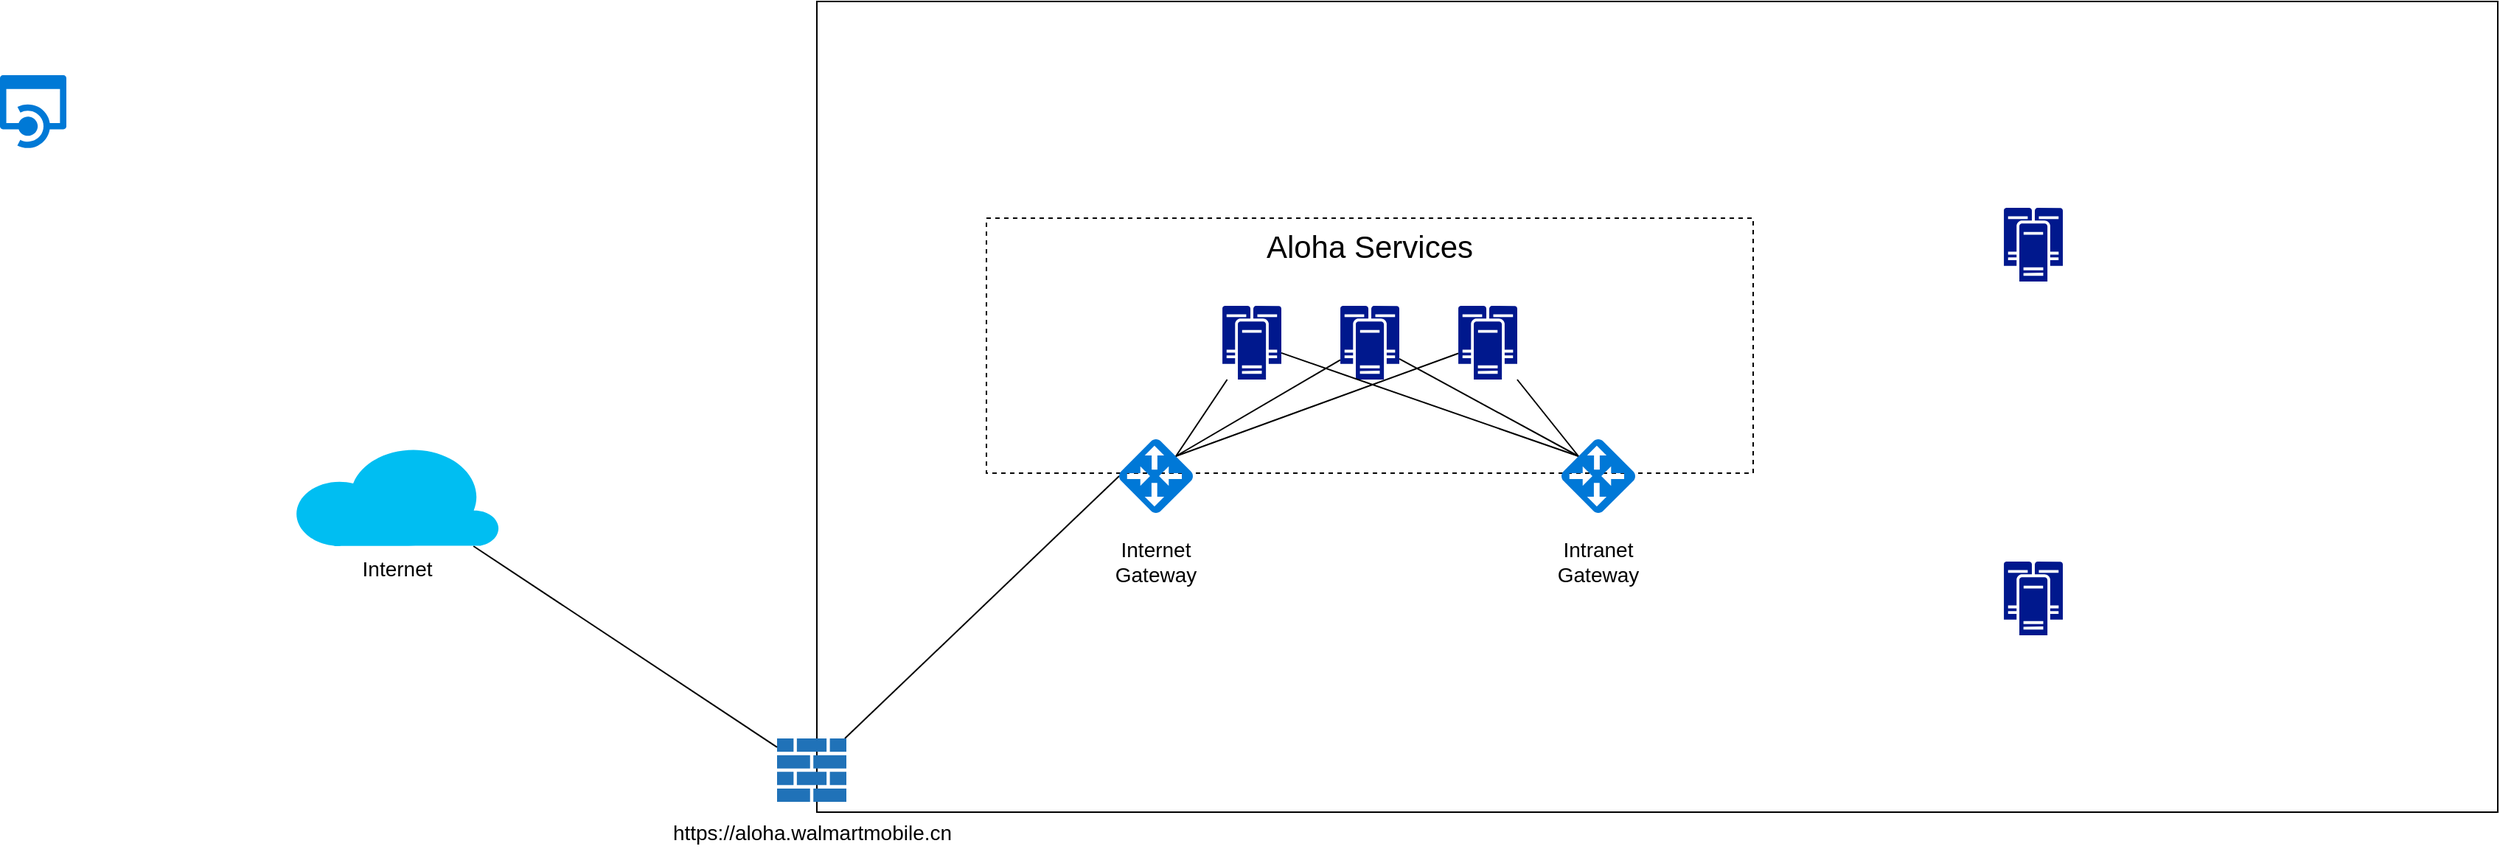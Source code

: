 <mxfile pages="1" version="11.2.8" type="github"><diagram id="tahspZ0msBs8DqcMJwkn" name="Page-1"><mxGraphModel dx="2249" dy="753" grid="1" gridSize="10" guides="1" tooltips="1" connect="1" arrows="1" fold="1" page="1" pageScale="1" pageWidth="827" pageHeight="1169" math="0" shadow="0"><root><mxCell id="0"/><mxCell id="1" parent="0"/><mxCell id="hfwFtxcp2dt8vxLj88kP-35" value="" style="rounded=0;whiteSpace=wrap;html=1;fontSize=14;" vertex="1" parent="1"><mxGeometry x="95" y="20" width="1140" height="550" as="geometry"/></mxCell><mxCell id="hfwFtxcp2dt8vxLj88kP-14" value="Aloha Services" style="rounded=0;whiteSpace=wrap;html=1;dashed=1;horizontal=1;verticalAlign=top;fontSize=21;" vertex="1" parent="1"><mxGeometry x="210" y="167" width="520" height="173" as="geometry"/></mxCell><mxCell id="hfwFtxcp2dt8vxLj88kP-37" style="edgeStyle=none;rounded=0;orthogonalLoop=1;jettySize=auto;html=1;entryX=0;entryY=0.5;entryDx=0;entryDy=0;entryPerimeter=0;endArrow=none;endFill=0;fontSize=14;" edge="1" parent="1" source="hfwFtxcp2dt8vxLj88kP-4" target="hfwFtxcp2dt8vxLj88kP-6"><mxGeometry relative="1" as="geometry"/></mxCell><mxCell id="hfwFtxcp2dt8vxLj88kP-4" value="" style="pointerEvents=1;shadow=0;dashed=0;html=1;strokeColor=none;labelPosition=center;verticalLabelPosition=bottom;verticalAlign=top;outlineConnect=0;align=center;shape=mxgraph.office.concepts.firewall;fillColor=#2072B8;" vertex="1" parent="1"><mxGeometry x="68" y="520" width="47" height="43" as="geometry"/></mxCell><mxCell id="hfwFtxcp2dt8vxLj88kP-6" value="" style="pointerEvents=1;shadow=0;dashed=0;html=1;strokeColor=none;labelPosition=center;verticalLabelPosition=bottom;verticalAlign=top;align=center;shape=mxgraph.mscae.deprecated.application_gateway;fillColor=#0078D7;" vertex="1" parent="1"><mxGeometry x="300" y="317" width="50" height="50" as="geometry"/></mxCell><mxCell id="hfwFtxcp2dt8vxLj88kP-26" style="edgeStyle=none;rounded=0;orthogonalLoop=1;jettySize=auto;html=1;entryX=0.77;entryY=0.23;entryDx=0;entryDy=0;entryPerimeter=0;endArrow=none;endFill=0;" edge="1" parent="1" source="hfwFtxcp2dt8vxLj88kP-7" target="hfwFtxcp2dt8vxLj88kP-6"><mxGeometry relative="1" as="geometry"/></mxCell><mxCell id="hfwFtxcp2dt8vxLj88kP-27" style="edgeStyle=none;rounded=0;orthogonalLoop=1;jettySize=auto;html=1;entryX=0.23;entryY=0.23;entryDx=0;entryDy=0;entryPerimeter=0;endArrow=none;endFill=0;" edge="1" parent="1" source="hfwFtxcp2dt8vxLj88kP-7" target="hfwFtxcp2dt8vxLj88kP-15"><mxGeometry relative="1" as="geometry"/></mxCell><mxCell id="hfwFtxcp2dt8vxLj88kP-7" value="" style="aspect=fixed;pointerEvents=1;shadow=0;dashed=0;html=1;strokeColor=none;labelPosition=center;verticalLabelPosition=bottom;verticalAlign=top;align=center;shape=mxgraph.mscae.enterprise.cluster_server;fillColor=#00188D;" vertex="1" parent="1"><mxGeometry x="450" y="226.5" width="40" height="50" as="geometry"/></mxCell><mxCell id="hfwFtxcp2dt8vxLj88kP-28" style="edgeStyle=none;rounded=0;orthogonalLoop=1;jettySize=auto;html=1;entryX=0.77;entryY=0.23;entryDx=0;entryDy=0;entryPerimeter=0;endArrow=none;endFill=0;" edge="1" parent="1" source="hfwFtxcp2dt8vxLj88kP-8" target="hfwFtxcp2dt8vxLj88kP-6"><mxGeometry relative="1" as="geometry"/></mxCell><mxCell id="hfwFtxcp2dt8vxLj88kP-29" style="edgeStyle=none;rounded=0;orthogonalLoop=1;jettySize=auto;html=1;entryX=0.23;entryY=0.23;entryDx=0;entryDy=0;entryPerimeter=0;endArrow=none;endFill=0;" edge="1" parent="1" source="hfwFtxcp2dt8vxLj88kP-8" target="hfwFtxcp2dt8vxLj88kP-15"><mxGeometry relative="1" as="geometry"/></mxCell><mxCell id="hfwFtxcp2dt8vxLj88kP-8" value="" style="aspect=fixed;pointerEvents=1;shadow=0;dashed=0;html=1;strokeColor=none;labelPosition=center;verticalLabelPosition=bottom;verticalAlign=top;align=center;shape=mxgraph.mscae.enterprise.cluster_server;fillColor=#00188D;" vertex="1" parent="1"><mxGeometry x="530" y="226.5" width="40" height="50" as="geometry"/></mxCell><mxCell id="hfwFtxcp2dt8vxLj88kP-24" style="edgeStyle=none;rounded=0;orthogonalLoop=1;jettySize=auto;html=1;entryX=0.77;entryY=0.23;entryDx=0;entryDy=0;entryPerimeter=0;endArrow=none;endFill=0;" edge="1" parent="1" source="hfwFtxcp2dt8vxLj88kP-9" target="hfwFtxcp2dt8vxLj88kP-6"><mxGeometry relative="1" as="geometry"/></mxCell><mxCell id="hfwFtxcp2dt8vxLj88kP-25" style="edgeStyle=none;rounded=0;orthogonalLoop=1;jettySize=auto;html=1;entryX=0.23;entryY=0.23;entryDx=0;entryDy=0;entryPerimeter=0;endArrow=none;endFill=0;" edge="1" parent="1" source="hfwFtxcp2dt8vxLj88kP-9" target="hfwFtxcp2dt8vxLj88kP-15"><mxGeometry relative="1" as="geometry"/></mxCell><mxCell id="hfwFtxcp2dt8vxLj88kP-9" value="" style="aspect=fixed;pointerEvents=1;shadow=0;dashed=0;html=1;strokeColor=none;labelPosition=center;verticalLabelPosition=bottom;verticalAlign=top;align=center;shape=mxgraph.mscae.enterprise.cluster_server;fillColor=#00188D;" vertex="1" parent="1"><mxGeometry x="370" y="226.5" width="40" height="50" as="geometry"/></mxCell><mxCell id="hfwFtxcp2dt8vxLj88kP-10" value="" style="aspect=fixed;pointerEvents=1;shadow=0;dashed=0;html=1;strokeColor=none;labelPosition=center;verticalLabelPosition=bottom;verticalAlign=top;align=center;shape=mxgraph.mscae.enterprise.cluster_server;fillColor=#00188D;" vertex="1" parent="1"><mxGeometry x="900" y="400" width="40" height="50" as="geometry"/></mxCell><mxCell id="hfwFtxcp2dt8vxLj88kP-11" value="" style="aspect=fixed;pointerEvents=1;shadow=0;dashed=0;html=1;strokeColor=none;labelPosition=center;verticalLabelPosition=bottom;verticalAlign=top;align=center;shape=mxgraph.mscae.enterprise.cluster_server;fillColor=#00188D;" vertex="1" parent="1"><mxGeometry x="900" y="160" width="40" height="50" as="geometry"/></mxCell><mxCell id="hfwFtxcp2dt8vxLj88kP-15" value="" style="pointerEvents=1;shadow=0;dashed=0;html=1;strokeColor=none;labelPosition=center;verticalLabelPosition=bottom;verticalAlign=top;align=center;shape=mxgraph.mscae.deprecated.application_gateway;fillColor=#0078D7;" vertex="1" parent="1"><mxGeometry x="600" y="317" width="50" height="50" as="geometry"/></mxCell><mxCell id="hfwFtxcp2dt8vxLj88kP-30" value="Internet Gateway" style="text;html=1;strokeColor=none;fillColor=none;align=center;verticalAlign=middle;whiteSpace=wrap;rounded=0;dashed=1;fontSize=14;" vertex="1" parent="1"><mxGeometry x="305" y="390" width="40" height="20" as="geometry"/></mxCell><mxCell id="hfwFtxcp2dt8vxLj88kP-31" value="Intranet Gateway" style="text;html=1;strokeColor=none;fillColor=none;align=center;verticalAlign=middle;whiteSpace=wrap;rounded=0;dashed=1;fontSize=14;" vertex="1" parent="1"><mxGeometry x="605" y="390" width="40" height="20" as="geometry"/></mxCell><mxCell id="hfwFtxcp2dt8vxLj88kP-39" style="edgeStyle=none;rounded=0;orthogonalLoop=1;jettySize=auto;html=1;endArrow=none;endFill=0;fontSize=14;" edge="1" parent="1" source="hfwFtxcp2dt8vxLj88kP-34" target="hfwFtxcp2dt8vxLj88kP-4"><mxGeometry relative="1" as="geometry"/></mxCell><mxCell id="hfwFtxcp2dt8vxLj88kP-34" value="Internet" style="verticalLabelPosition=bottom;html=1;verticalAlign=top;align=center;strokeColor=none;fillColor=#00BEF2;shape=mxgraph.azure.cloud;fontSize=14;" vertex="1" parent="1"><mxGeometry x="-260" y="320.5" width="140" height="69" as="geometry"/></mxCell><mxCell id="hfwFtxcp2dt8vxLj88kP-36" value="https://aloha.walmartmobile.cn" style="text;html=1;strokeColor=none;fillColor=none;align=center;verticalAlign=middle;whiteSpace=wrap;rounded=0;fontSize=14;" vertex="1" parent="1"><mxGeometry x="71.5" y="574" width="40" height="20" as="geometry"/></mxCell><mxCell id="hfwFtxcp2dt8vxLj88kP-53" value="" style="shadow=0;dashed=0;html=1;strokeColor=none;labelPosition=center;verticalLabelPosition=bottom;verticalAlign=top;align=center;shape=mxgraph.mscae.cloud.api_app;fillColor=#0079D6;pointerEvents=1;" vertex="1" parent="1"><mxGeometry x="-459" y="70" width="45" height="50" as="geometry"/></mxCell></root></mxGraphModel></diagram></mxfile>